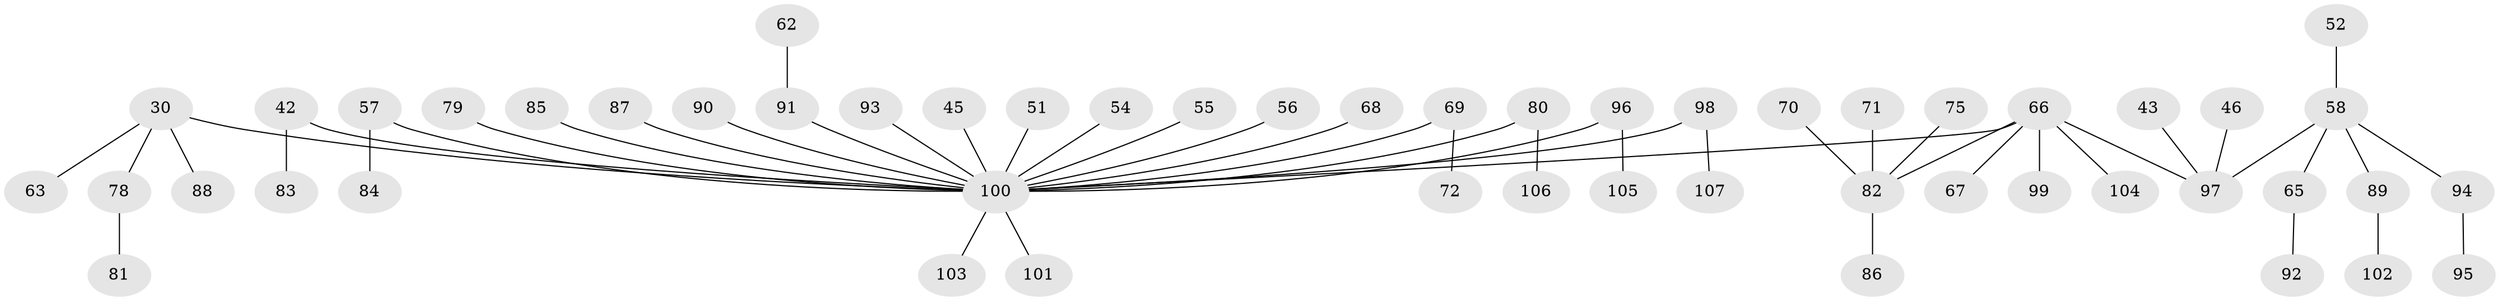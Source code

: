 // original degree distribution, {3: 0.16822429906542055, 7: 0.009345794392523364, 6: 0.018691588785046728, 4: 0.04672897196261682, 5: 0.018691588785046728, 1: 0.45794392523364486, 2: 0.2803738317757009}
// Generated by graph-tools (version 1.1) at 2025/52/03/09/25 04:52:53]
// undirected, 53 vertices, 52 edges
graph export_dot {
graph [start="1"]
  node [color=gray90,style=filled];
  30 [super="+25"];
  42;
  43;
  45;
  46;
  51;
  52;
  54;
  55;
  56;
  57;
  58 [super="+50"];
  62;
  63;
  65;
  66 [super="+7+8+26+28"];
  67;
  68;
  69;
  70;
  71;
  72;
  75;
  78;
  79;
  80;
  81;
  82 [super="+64"];
  83;
  84;
  85;
  86;
  87;
  88;
  89;
  90;
  91 [super="+37"];
  92;
  93;
  94 [super="+76"];
  95;
  96;
  97 [super="+23"];
  98 [super="+73"];
  99;
  100 [super="+2+5+44+19+24+33+34+53+31+48+32+74+77"];
  101;
  102;
  103;
  104;
  105;
  106;
  107;
  30 -- 100;
  30 -- 88;
  30 -- 78;
  30 -- 63;
  42 -- 83;
  42 -- 100;
  43 -- 97;
  45 -- 100;
  46 -- 97;
  51 -- 100;
  52 -- 58;
  54 -- 100;
  55 -- 100;
  56 -- 100;
  57 -- 84;
  57 -- 100;
  58 -- 65;
  58 -- 89;
  58 -- 97;
  58 -- 94;
  62 -- 91;
  65 -- 92;
  66 -- 99;
  66 -- 104;
  66 -- 67;
  66 -- 100;
  66 -- 82;
  66 -- 97;
  68 -- 100;
  69 -- 72;
  69 -- 100;
  70 -- 82;
  71 -- 82;
  75 -- 82;
  78 -- 81;
  79 -- 100;
  80 -- 106;
  80 -- 100;
  82 -- 86;
  85 -- 100;
  87 -- 100;
  89 -- 102;
  90 -- 100;
  91 -- 100;
  93 -- 100;
  94 -- 95;
  96 -- 105;
  96 -- 100;
  98 -- 107;
  98 -- 100;
  100 -- 101;
  100 -- 103;
}
